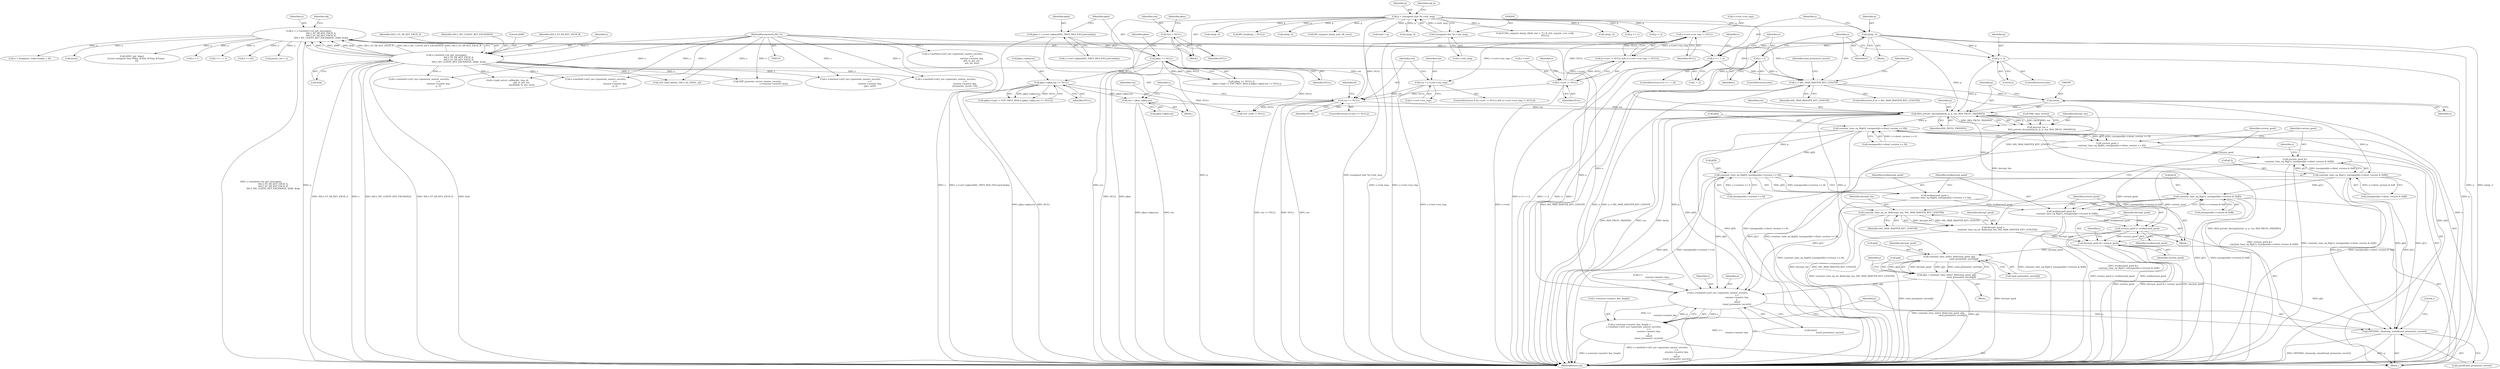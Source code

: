 digraph "0_openssl_3c66a669dfc7b3792f7af0758ea26fe8502ce70c@API" {
"1000385" [label="(Call,RSA_private_decrypt((int)n, p, p, rsa, RSA_PKCS1_PADDING))"];
"1000386" [label="(Call,(int)n)"];
"1000364" [label="(Call,n < SSL_MAX_MASTER_KEY_LENGTH)"];
"1000360" [label="(Call,n = i)"];
"1000330" [label="(Call,n2s(p, i))"];
"1000201" [label="(Call,p = (unsigned char *)s->init_msg)"];
"1000203" [label="(Call,(unsigned char *)s->init_msg)"];
"1000184" [label="(Call,n = s->method->ssl_get_message(s,\n                                   SSL3_ST_SR_KEY_EXCH_A,\n                                   SSL3_ST_SR_KEY_EXCH_B,\n                                   SSL3_MT_CLIENT_KEY_EXCHANGE, 2048, &ok))"];
"1000186" [label="(Call,s->method->ssl_get_message(s,\n                                   SSL3_ST_SR_KEY_EXCH_A,\n                                   SSL3_ST_SR_KEY_EXCH_B,\n                                   SSL3_MT_CLIENT_KEY_EXCHANGE, 2048, &ok))"];
"1000142" [label="(MethodParameterIn,SSL *s)"];
"1000334" [label="(Call,n != i + 2)"];
"1000356" [label="(Call,p -= 2)"];
"1000310" [label="(Call,rsa = pkey->pkey.rsa)"];
"1000295" [label="(Call,pkey->pkey.rsa == NULL)"];
"1000286" [label="(Call,pkey == NULL)"];
"1000273" [label="(Call,pkey = s->cert->pkeys[SSL_PKEY_RSA_ENC].privatekey)"];
"1000260" [label="(Call,rsa == NULL)"];
"1000252" [label="(Call,rsa = s->cert->rsa_tmp)"];
"1000245" [label="(Call,s->cert->rsa_tmp != NULL)"];
"1000240" [label="(Call,s->cert != NULL)"];
"1000151" [label="(Call,*rsa = NULL)"];
"1000383" [label="(Call,decrypt_len =\n            RSA_private_decrypt((int)n, p, p, rsa, RSA_PKCS1_PADDING))"];
"1000396" [label="(Call,constant_time_eq_int_8(decrypt_len, SSL_MAX_MASTER_KEY_LENGTH))"];
"1000394" [label="(Call,decrypt_good =\n            constant_time_eq_int_8(decrypt_len, SSL_MAX_MASTER_KEY_LENGTH))"];
"1000462" [label="(Call,decrypt_good &= version_good)"];
"1000480" [label="(Call,constant_time_select_8(decrypt_good, p[j],\n                                          rand_premaster_secret[j]))"];
"1000476" [label="(Call,p[j] = constant_time_select_8(decrypt_good, p[j],\n                                          rand_premaster_secret[j]))"];
"1000494" [label="(Call,s->method->ssl3_enc->generate_master_secret(s,\n                                                        s->\n                                                        session->master_key,\n                                                        p,\n                                                        sizeof\n                                                        (rand_premaster_secret)))"];
"1000488" [label="(Call,s->session->master_key_length =\n            s->method->ssl3_enc->generate_master_secret(s,\n                                                        s->\n                                                        session->master_key,\n                                                        p,\n                                                        sizeof\n                                                        (rand_premaster_secret)))"];
"1000504" [label="(Call,OPENSSL_cleanse(p, sizeof(rand_premaster_secret)))"];
"1000401" [label="(Call,constant_time_eq_8(p[0], (unsigned)(s->client_version >> 8)))"];
"1000399" [label="(Call,version_good =\n            constant_time_eq_8(p[0], (unsigned)(s->client_version >> 8)))"];
"1000412" [label="(Call,version_good &=\n            constant_time_eq_8(p[1], (unsigned)(s->client_version & 0xff)))"];
"1000459" [label="(Call,version_good |= workaround_good)"];
"1000435" [label="(Call,constant_time_eq_8(p[0], (unsigned)(s->version >> 8)))"];
"1000433" [label="(Call,workaround_good =\n                constant_time_eq_8(p[0], (unsigned)(s->version >> 8)))"];
"1000446" [label="(Call,workaround_good &=\n                constant_time_eq_8(p[1], (unsigned)(s->version & 0xff)))"];
"1000414" [label="(Call,constant_time_eq_8(p[1], (unsigned)(s->client_version & 0xff)))"];
"1000448" [label="(Call,constant_time_eq_8(p[1], (unsigned)(s->version & 0xff)))"];
"1002148" [label="(Call,srvr_ecdh != NULL)"];
"1000241" [label="(Call,s->cert)"];
"1000254" [label="(Call,s->cert->rsa_tmp)"];
"1002056" [label="(Call,start = p)"];
"1001566" [label="(Call,n2s(p, i))"];
"1000355" [label="(ControlStructure,else)"];
"1000383" [label="(Call,decrypt_len =\n            RSA_private_decrypt((int)n, p, p, rsa, RSA_PKCS1_PADDING))"];
"1000435" [label="(Call,constant_time_eq_8(p[0], (unsigned)(s->version >> 8)))"];
"1000494" [label="(Call,s->method->ssl3_enc->generate_master_secret(s,\n                                                        s->\n                                                        session->master_key,\n                                                        p,\n                                                        sizeof\n                                                        (rand_premaster_secret)))"];
"1000321" [label="(Identifier,s)"];
"1000482" [label="(Call,p[j])"];
"1000332" [label="(Identifier,i)"];
"1000452" [label="(Call,(unsigned)(s->version & 0xff))"];
"1000152" [label="(Identifier,rsa)"];
"1000481" [label="(Identifier,decrypt_good)"];
"1001475" [label="(Call,ECDH_compute_key(p, (field_size + 7) / 8, clnt_ecpoint, srvr_ecdh,\n                             NULL))"];
"1000495" [label="(Identifier,s)"];
"1000262" [label="(Identifier,NULL)"];
"1000489" [label="(Call,s->session->master_key_length)"];
"1000344" [label="(Identifier,s)"];
"1000433" [label="(Call,workaround_good =\n                constant_time_eq_8(p[0], (unsigned)(s->version >> 8)))"];
"1001570" [label="(Call,n != i + 2)"];
"1000331" [label="(Identifier,p)"];
"1000463" [label="(Identifier,decrypt_good)"];
"1001616" [label="(Call,s->psk_server_callback(s, tmp_id,\n                                         psk_or_pre_ms,\n                                         sizeof(psk_or_pre_ms)))"];
"1000413" [label="(Identifier,version_good)"];
"1000246" [label="(Call,s->cert->rsa_tmp)"];
"1000289" [label="(Call,(pkey->type != EVP_PKEY_RSA) || (pkey->pkey.rsa == NULL))"];
"1000188" [label="(Identifier,SSL3_ST_SR_KEY_EXCH_A)"];
"1000259" [label="(ControlStructure,if (rsa == NULL))"];
"1000356" [label="(Call,p -= 2)"];
"1000333" [label="(ControlStructure,if (n != i + 2))"];
"1000311" [label="(Identifier,rsa)"];
"1000292" [label="(Identifier,pkey)"];
"1000275" [label="(Call,s->cert->pkeys[SSL_PKEY_RSA_ENC].privatekey)"];
"1000394" [label="(Call,decrypt_good =\n            constant_time_eq_int_8(decrypt_len, SSL_MAX_MASTER_KEY_LENGTH))"];
"1000505" [label="(Identifier,p)"];
"1000310" [label="(Call,rsa = pkey->pkey.rsa)"];
"1002136" [label="(Literal,1)"];
"1000245" [label="(Call,s->cert->rsa_tmp != NULL)"];
"1000329" [label="(Block,)"];
"1000393" [label="(Call,ERR_clear_error())"];
"1000474" [label="(Identifier,j)"];
"1000446" [label="(Call,workaround_good &=\n                constant_time_eq_8(p[1], (unsigned)(s->version & 0xff)))"];
"1000501" [label="(Identifier,p)"];
"1000398" [label="(Identifier,SSL_MAX_MASTER_KEY_LENGTH)"];
"1000205" [label="(Call,s->init_msg)"];
"1000434" [label="(Identifier,workaround_good)"];
"1000203" [label="(Call,(unsigned char *)s->init_msg)"];
"1000335" [label="(Identifier,n)"];
"1000287" [label="(Identifier,pkey)"];
"1000244" [label="(Identifier,NULL)"];
"1000476" [label="(Call,p[j] = constant_time_select_8(decrypt_good, p[j],\n                                          rand_premaster_secret[j]))"];
"1000190" [label="(Identifier,SSL3_MT_CLIENT_KEY_EXCHANGE)"];
"1000462" [label="(Call,decrypt_good &= version_good)"];
"1000459" [label="(Call,version_good |= workaround_good)"];
"1000334" [label="(Call,n != i + 2)"];
"1000788" [label="(Call,s->method->ssl3_enc->generate_master_secret(s,\n                                                        s->\n                                                        session->master_key,\n                                                        p, i))"];
"1000261" [label="(Identifier,rsa)"];
"1000358" [label="(Literal,2)"];
"1000202" [label="(Identifier,p)"];
"1000143" [label="(Block,)"];
"1001525" [label="(Call,s->method->ssl3_enc->generate_master_secret(s,\n                                                        s->\n                                                        session->master_key,\n                                                        p, i))"];
"1000285" [label="(Call,(pkey == NULL) ||\n                (pkey->type != EVP_PKEY_RSA) || (pkey->pkey.rsa == NULL))"];
"1000475" [label="(Block,)"];
"1000184" [label="(Call,n = s->method->ssl_get_message(s,\n                                   SSL3_ST_SR_KEY_EXCH_A,\n                                   SSL3_ST_SR_KEY_EXCH_B,\n                                   SSL3_MT_CLIENT_KEY_EXCHANGE, 2048, &ok))"];
"1000238" [label="(ControlStructure,if ((s->cert != NULL) && (s->cert->rsa_tmp != NULL)))"];
"1000504" [label="(Call,OPENSSL_cleanse(p, sizeof(rand_premaster_secret)))"];
"1000460" [label="(Identifier,version_good)"];
"1000532" [label="(Call,n2s(p, i))"];
"1000191" [label="(Literal,2048)"];
"1000392" [label="(Identifier,RSA_PKCS1_PADDING)"];
"1000389" [label="(Identifier,p)"];
"1000301" [label="(Identifier,NULL)"];
"1000260" [label="(Call,rsa == NULL)"];
"1000273" [label="(Call,pkey = s->cert->pkeys[SSL_PKEY_RSA_ENC].privatekey)"];
"1000397" [label="(Identifier,decrypt_len)"];
"1001346" [label="(Call,n == 0L)"];
"1000288" [label="(Identifier,NULL)"];
"1001423" [label="(Call,p += 1)"];
"1000395" [label="(Identifier,decrypt_good)"];
"1000251" [label="(Identifier,NULL)"];
"1000575" [label="(Call,p -= 2)"];
"1002083" [label="(Call,s->method->ssl3_enc->generate_master_secret(s,\n                                                        s->\n                                                        session->master_key,\n                                                        premaster_secret, 32))"];
"1000414" [label="(Call,constant_time_eq_8(p[1], (unsigned)(s->client_version & 0xff)))"];
"1000847" [label="(Call,n2s(p, i))"];
"1001811" [label="(Call,param_len > n)"];
"1002138" [label="(Call,ssl3_send_alert(s, SSL3_AL_FATAL, al))"];
"1000192" [label="(Call,&ok)"];
"1000363" [label="(ControlStructure,if (n < SSL_MAX_MASTER_KEY_LENGTH))"];
"1000480" [label="(Call,constant_time_select_8(decrypt_good, p[j],\n                                          rand_premaster_secret[j]))"];
"1000856" [label="(Call,n < (long)(enc_ticket.length + 6))"];
"1000385" [label="(Call,RSA_private_decrypt((int)n, p, p, rsa, RSA_PKCS1_PADDING))"];
"1002163" [label="(MethodReturn,int)"];
"1000198" [label="(Call,(int)n)"];
"1000364" [label="(Call,n < SSL_MAX_MASTER_KEY_LENGTH)"];
"1000418" [label="(Call,(unsigned)(s->client_version & 0xff))"];
"1000186" [label="(Call,s->method->ssl_get_message(s,\n                                   SSL3_ST_SR_KEY_EXCH_A,\n                                   SSL3_ST_SR_KEY_EXCH_B,\n                                   SSL3_MT_CLIENT_KEY_EXCHANGE, 2048, &ok))"];
"1001915" [label="(Call,SRP_generate_server_master_secret(s,\n                                               s->session->master_key))"];
"1000362" [label="(Identifier,i)"];
"1000330" [label="(Call,n2s(p, i))"];
"1000400" [label="(Identifier,version_good)"];
"1000366" [label="(Identifier,SSL_MAX_MASTER_KEY_LENGTH)"];
"1001194" [label="(Call,s->method->ssl3_enc->generate_master_secret(s,\n                                                        s->\n                                                        session->master_key,\n                                                        pms, outl))"];
"1000391" [label="(Identifier,rsa)"];
"1002031" [label="(Call,ASN1_get_object\n            ((const unsigned char **)&p, &Tlen, &Ttag, &Tclass,\n             n))"];
"1000153" [label="(Identifier,NULL)"];
"1000295" [label="(Call,pkey->pkey.rsa == NULL)"];
"1000185" [label="(Identifier,n)"];
"1000412" [label="(Call,version_good &=\n            constant_time_eq_8(p[1], (unsigned)(s->client_version & 0xff)))"];
"1000360" [label="(Call,n = i)"];
"1000265" [label="(Identifier,al)"];
"1000384" [label="(Identifier,decrypt_len)"];
"1000431" [label="(Block,)"];
"1000201" [label="(Call,p = (unsigned char *)s->init_msg)"];
"1000725" [label="(Call,BN_bin2bn(p, i, NULL))"];
"1000189" [label="(Identifier,SSL3_ST_SR_KEY_EXCH_B)"];
"1000399" [label="(Call,version_good =\n            constant_time_eq_8(p[0], (unsigned)(s->client_version >> 8)))"];
"1000390" [label="(Identifier,p)"];
"1000272" [label="(Block,)"];
"1000428" [label="(Identifier,s)"];
"1000401" [label="(Call,constant_time_eq_8(p[0], (unsigned)(s->client_version >> 8)))"];
"1001802" [label="(Call,n2s(p, i))"];
"1000357" [label="(Identifier,p)"];
"1000223" [label="(Block,)"];
"1000436" [label="(Call,p[0])"];
"1000296" [label="(Call,pkey->pkey.rsa)"];
"1000415" [label="(Call,p[1])"];
"1000388" [label="(Identifier,n)"];
"1000274" [label="(Identifier,pkey)"];
"1000485" [label="(Call,rand_premaster_secret[j])"];
"1000448" [label="(Call,constant_time_eq_8(p[1], (unsigned)(s->version & 0xff)))"];
"1000187" [label="(Identifier,s)"];
"1000248" [label="(Identifier,s)"];
"1000488" [label="(Call,s->session->master_key_length =\n            s->method->ssl3_enc->generate_master_secret(s,\n                                                        s->\n                                                        session->master_key,\n                                                        p,\n                                                        sizeof\n                                                        (rand_premaster_secret)))"];
"1000365" [label="(Identifier,n)"];
"1000336" [label="(Call,i + 2)"];
"1000286" [label="(Call,pkey == NULL)"];
"1000464" [label="(Identifier,version_good)"];
"1000386" [label="(Call,(int)n)"];
"1000252" [label="(Call,rsa = s->cert->rsa_tmp)"];
"1000502" [label="(Call,sizeof\n                                                        (rand_premaster_secret))"];
"1000361" [label="(Identifier,n)"];
"1000496" [label="(Call,s->\n                                                        session->master_key)"];
"1000461" [label="(Identifier,workaround_good)"];
"1000209" [label="(Identifier,alg_k)"];
"1000447" [label="(Identifier,workaround_good)"];
"1000151" [label="(Call,*rsa = NULL)"];
"1000369" [label="(Identifier,al)"];
"1000253" [label="(Identifier,rsa)"];
"1000506" [label="(Call,sizeof(rand_premaster_secret))"];
"1000477" [label="(Call,p[j])"];
"1000240" [label="(Call,s->cert != NULL)"];
"1000396" [label="(Call,constant_time_eq_int_8(decrypt_len, SSL_MAX_MASTER_KEY_LENGTH))"];
"1000312" [label="(Call,pkey->pkey.rsa)"];
"1000449" [label="(Call,p[1])"];
"1000467" [label="(Identifier,j)"];
"1000402" [label="(Call,p[0])"];
"1000142" [label="(MethodParameterIn,SSL *s)"];
"1000359" [label="(ControlStructure,else)"];
"1000439" [label="(Call,(unsigned)(s->version >> 8))"];
"1000156" [label="(Identifier,pkey)"];
"1000378" [label="(Identifier,rand_premaster_secret)"];
"1000196" [label="(Identifier,ok)"];
"1000528" [label="(Call,n > 1)"];
"1000405" [label="(Call,(unsigned)(s->client_version >> 8))"];
"1000740" [label="(Call,DH_compute_key(p, pub, dh_srvr))"];
"1001773" [label="(Call,s->method->ssl3_enc->generate_master_secret(s,\n                                                        s->\n                                                        session->master_key,\n                                                        psk_or_pre_ms,\n                                                        pre_ms_len))"];
"1000239" [label="(Call,(s->cert != NULL) && (s->cert->rsa_tmp != NULL))"];
"1000385" -> "1000383"  [label="AST: "];
"1000385" -> "1000392"  [label="CFG: "];
"1000386" -> "1000385"  [label="AST: "];
"1000389" -> "1000385"  [label="AST: "];
"1000390" -> "1000385"  [label="AST: "];
"1000391" -> "1000385"  [label="AST: "];
"1000392" -> "1000385"  [label="AST: "];
"1000383" -> "1000385"  [label="CFG: "];
"1000385" -> "1002163"  [label="DDG: RSA_PKCS1_PADDING"];
"1000385" -> "1002163"  [label="DDG: rsa"];
"1000385" -> "1002163"  [label="DDG: (int)n"];
"1000385" -> "1000383"  [label="DDG: p"];
"1000385" -> "1000383"  [label="DDG: (int)n"];
"1000385" -> "1000383"  [label="DDG: rsa"];
"1000385" -> "1000383"  [label="DDG: RSA_PKCS1_PADDING"];
"1000386" -> "1000385"  [label="DDG: n"];
"1000330" -> "1000385"  [label="DDG: p"];
"1000356" -> "1000385"  [label="DDG: p"];
"1000201" -> "1000385"  [label="DDG: p"];
"1000310" -> "1000385"  [label="DDG: rsa"];
"1000260" -> "1000385"  [label="DDG: rsa"];
"1000385" -> "1000401"  [label="DDG: p"];
"1000385" -> "1000414"  [label="DDG: p"];
"1000385" -> "1000435"  [label="DDG: p"];
"1000385" -> "1000448"  [label="DDG: p"];
"1000385" -> "1000480"  [label="DDG: p"];
"1000385" -> "1000494"  [label="DDG: p"];
"1000386" -> "1000388"  [label="CFG: "];
"1000387" -> "1000386"  [label="AST: "];
"1000388" -> "1000386"  [label="AST: "];
"1000389" -> "1000386"  [label="CFG: "];
"1000386" -> "1002163"  [label="DDG: n"];
"1000364" -> "1000386"  [label="DDG: n"];
"1000364" -> "1000363"  [label="AST: "];
"1000364" -> "1000366"  [label="CFG: "];
"1000365" -> "1000364"  [label="AST: "];
"1000366" -> "1000364"  [label="AST: "];
"1000369" -> "1000364"  [label="CFG: "];
"1000378" -> "1000364"  [label="CFG: "];
"1000364" -> "1002163"  [label="DDG: n"];
"1000364" -> "1002163"  [label="DDG: n < SSL_MAX_MASTER_KEY_LENGTH"];
"1000364" -> "1002163"  [label="DDG: SSL_MAX_MASTER_KEY_LENGTH"];
"1000360" -> "1000364"  [label="DDG: n"];
"1000184" -> "1000364"  [label="DDG: n"];
"1000334" -> "1000364"  [label="DDG: n"];
"1000364" -> "1000396"  [label="DDG: SSL_MAX_MASTER_KEY_LENGTH"];
"1000360" -> "1000359"  [label="AST: "];
"1000360" -> "1000362"  [label="CFG: "];
"1000361" -> "1000360"  [label="AST: "];
"1000362" -> "1000360"  [label="AST: "];
"1000365" -> "1000360"  [label="CFG: "];
"1000360" -> "1002163"  [label="DDG: i"];
"1000330" -> "1000360"  [label="DDG: i"];
"1000330" -> "1000329"  [label="AST: "];
"1000330" -> "1000332"  [label="CFG: "];
"1000331" -> "1000330"  [label="AST: "];
"1000332" -> "1000330"  [label="AST: "];
"1000335" -> "1000330"  [label="CFG: "];
"1000330" -> "1002163"  [label="DDG: p"];
"1000330" -> "1002163"  [label="DDG: n2s(p, i)"];
"1000201" -> "1000330"  [label="DDG: p"];
"1000330" -> "1000334"  [label="DDG: i"];
"1000330" -> "1000336"  [label="DDG: i"];
"1000330" -> "1000356"  [label="DDG: p"];
"1000201" -> "1000143"  [label="AST: "];
"1000201" -> "1000203"  [label="CFG: "];
"1000202" -> "1000201"  [label="AST: "];
"1000203" -> "1000201"  [label="AST: "];
"1000209" -> "1000201"  [label="CFG: "];
"1000201" -> "1002163"  [label="DDG: (unsigned char *)s->init_msg"];
"1000201" -> "1002163"  [label="DDG: p"];
"1000203" -> "1000201"  [label="DDG: s->init_msg"];
"1000201" -> "1000532"  [label="DDG: p"];
"1000201" -> "1000575"  [label="DDG: p"];
"1000201" -> "1000725"  [label="DDG: p"];
"1000201" -> "1000740"  [label="DDG: p"];
"1000201" -> "1000847"  [label="DDG: p"];
"1000201" -> "1001423"  [label="DDG: p"];
"1000201" -> "1001475"  [label="DDG: p"];
"1000201" -> "1001566"  [label="DDG: p"];
"1000201" -> "1001802"  [label="DDG: p"];
"1000201" -> "1002056"  [label="DDG: p"];
"1000203" -> "1000205"  [label="CFG: "];
"1000204" -> "1000203"  [label="AST: "];
"1000205" -> "1000203"  [label="AST: "];
"1000203" -> "1002163"  [label="DDG: s->init_msg"];
"1000184" -> "1000143"  [label="AST: "];
"1000184" -> "1000186"  [label="CFG: "];
"1000185" -> "1000184"  [label="AST: "];
"1000186" -> "1000184"  [label="AST: "];
"1000196" -> "1000184"  [label="CFG: "];
"1000184" -> "1002163"  [label="DDG: s->method->ssl_get_message(s,\n                                   SSL3_ST_SR_KEY_EXCH_A,\n                                   SSL3_ST_SR_KEY_EXCH_B,\n                                   SSL3_MT_CLIENT_KEY_EXCHANGE, 2048, &ok)"];
"1000184" -> "1002163"  [label="DDG: n"];
"1000186" -> "1000184"  [label="DDG: s"];
"1000186" -> "1000184"  [label="DDG: 2048"];
"1000186" -> "1000184"  [label="DDG: &ok"];
"1000186" -> "1000184"  [label="DDG: SSL3_ST_SR_KEY_EXCH_A"];
"1000186" -> "1000184"  [label="DDG: SSL3_MT_CLIENT_KEY_EXCHANGE"];
"1000186" -> "1000184"  [label="DDG: SSL3_ST_SR_KEY_EXCH_B"];
"1000184" -> "1000198"  [label="DDG: n"];
"1000184" -> "1000334"  [label="DDG: n"];
"1000184" -> "1000528"  [label="DDG: n"];
"1000184" -> "1000856"  [label="DDG: n"];
"1000184" -> "1001346"  [label="DDG: n"];
"1000184" -> "1001570"  [label="DDG: n"];
"1000184" -> "1001811"  [label="DDG: n"];
"1000184" -> "1002031"  [label="DDG: n"];
"1000186" -> "1000192"  [label="CFG: "];
"1000187" -> "1000186"  [label="AST: "];
"1000188" -> "1000186"  [label="AST: "];
"1000189" -> "1000186"  [label="AST: "];
"1000190" -> "1000186"  [label="AST: "];
"1000191" -> "1000186"  [label="AST: "];
"1000192" -> "1000186"  [label="AST: "];
"1000186" -> "1002163"  [label="DDG: SSL3_ST_SR_KEY_EXCH_A"];
"1000186" -> "1002163"  [label="DDG: s"];
"1000186" -> "1002163"  [label="DDG: SSL3_MT_CLIENT_KEY_EXCHANGE"];
"1000186" -> "1002163"  [label="DDG: SSL3_ST_SR_KEY_EXCH_B"];
"1000186" -> "1002163"  [label="DDG: &ok"];
"1000142" -> "1000186"  [label="DDG: s"];
"1000186" -> "1000494"  [label="DDG: s"];
"1000186" -> "1000788"  [label="DDG: s"];
"1000186" -> "1001194"  [label="DDG: s"];
"1000186" -> "1001525"  [label="DDG: s"];
"1000186" -> "1001616"  [label="DDG: s"];
"1000186" -> "1001915"  [label="DDG: s"];
"1000186" -> "1002083"  [label="DDG: s"];
"1000186" -> "1002138"  [label="DDG: s"];
"1000142" -> "1000141"  [label="AST: "];
"1000142" -> "1002163"  [label="DDG: s"];
"1000142" -> "1000494"  [label="DDG: s"];
"1000142" -> "1000788"  [label="DDG: s"];
"1000142" -> "1001194"  [label="DDG: s"];
"1000142" -> "1001525"  [label="DDG: s"];
"1000142" -> "1001616"  [label="DDG: s"];
"1000142" -> "1001773"  [label="DDG: s"];
"1000142" -> "1001915"  [label="DDG: s"];
"1000142" -> "1002083"  [label="DDG: s"];
"1000142" -> "1002138"  [label="DDG: s"];
"1000334" -> "1000333"  [label="AST: "];
"1000334" -> "1000336"  [label="CFG: "];
"1000335" -> "1000334"  [label="AST: "];
"1000336" -> "1000334"  [label="AST: "];
"1000344" -> "1000334"  [label="CFG: "];
"1000361" -> "1000334"  [label="CFG: "];
"1000334" -> "1002163"  [label="DDG: n != i + 2"];
"1000334" -> "1002163"  [label="DDG: i + 2"];
"1000334" -> "1002163"  [label="DDG: n"];
"1000356" -> "1000355"  [label="AST: "];
"1000356" -> "1000358"  [label="CFG: "];
"1000357" -> "1000356"  [label="AST: "];
"1000358" -> "1000356"  [label="AST: "];
"1000365" -> "1000356"  [label="CFG: "];
"1000356" -> "1002163"  [label="DDG: p"];
"1000310" -> "1000272"  [label="AST: "];
"1000310" -> "1000312"  [label="CFG: "];
"1000311" -> "1000310"  [label="AST: "];
"1000312" -> "1000310"  [label="AST: "];
"1000321" -> "1000310"  [label="CFG: "];
"1000310" -> "1002163"  [label="DDG: pkey->pkey.rsa"];
"1000310" -> "1002163"  [label="DDG: rsa"];
"1000295" -> "1000310"  [label="DDG: pkey->pkey.rsa"];
"1000295" -> "1000289"  [label="AST: "];
"1000295" -> "1000301"  [label="CFG: "];
"1000296" -> "1000295"  [label="AST: "];
"1000301" -> "1000295"  [label="AST: "];
"1000289" -> "1000295"  [label="CFG: "];
"1000295" -> "1002163"  [label="DDG: pkey->pkey.rsa"];
"1000295" -> "1002163"  [label="DDG: NULL"];
"1000295" -> "1000289"  [label="DDG: pkey->pkey.rsa"];
"1000295" -> "1000289"  [label="DDG: NULL"];
"1000286" -> "1000295"  [label="DDG: NULL"];
"1000295" -> "1002148"  [label="DDG: NULL"];
"1000286" -> "1000285"  [label="AST: "];
"1000286" -> "1000288"  [label="CFG: "];
"1000287" -> "1000286"  [label="AST: "];
"1000288" -> "1000286"  [label="AST: "];
"1000292" -> "1000286"  [label="CFG: "];
"1000285" -> "1000286"  [label="CFG: "];
"1000286" -> "1002163"  [label="DDG: pkey"];
"1000286" -> "1002163"  [label="DDG: NULL"];
"1000286" -> "1000285"  [label="DDG: pkey"];
"1000286" -> "1000285"  [label="DDG: NULL"];
"1000273" -> "1000286"  [label="DDG: pkey"];
"1000286" -> "1002148"  [label="DDG: NULL"];
"1000273" -> "1000272"  [label="AST: "];
"1000273" -> "1000275"  [label="CFG: "];
"1000274" -> "1000273"  [label="AST: "];
"1000275" -> "1000273"  [label="AST: "];
"1000287" -> "1000273"  [label="CFG: "];
"1000273" -> "1002163"  [label="DDG: s->cert->pkeys[SSL_PKEY_RSA_ENC].privatekey"];
"1000260" -> "1000259"  [label="AST: "];
"1000260" -> "1000262"  [label="CFG: "];
"1000261" -> "1000260"  [label="AST: "];
"1000262" -> "1000260"  [label="AST: "];
"1000265" -> "1000260"  [label="CFG: "];
"1000321" -> "1000260"  [label="CFG: "];
"1000260" -> "1002163"  [label="DDG: rsa == NULL"];
"1000260" -> "1002163"  [label="DDG: NULL"];
"1000260" -> "1002163"  [label="DDG: rsa"];
"1000252" -> "1000260"  [label="DDG: rsa"];
"1000151" -> "1000260"  [label="DDG: rsa"];
"1000245" -> "1000260"  [label="DDG: NULL"];
"1000240" -> "1000260"  [label="DDG: NULL"];
"1000260" -> "1002148"  [label="DDG: NULL"];
"1000252" -> "1000238"  [label="AST: "];
"1000252" -> "1000254"  [label="CFG: "];
"1000253" -> "1000252"  [label="AST: "];
"1000254" -> "1000252"  [label="AST: "];
"1000261" -> "1000252"  [label="CFG: "];
"1000252" -> "1002163"  [label="DDG: s->cert->rsa_tmp"];
"1000245" -> "1000252"  [label="DDG: s->cert->rsa_tmp"];
"1000245" -> "1000239"  [label="AST: "];
"1000245" -> "1000251"  [label="CFG: "];
"1000246" -> "1000245"  [label="AST: "];
"1000251" -> "1000245"  [label="AST: "];
"1000239" -> "1000245"  [label="CFG: "];
"1000245" -> "1002163"  [label="DDG: s->cert->rsa_tmp"];
"1000245" -> "1000239"  [label="DDG: s->cert->rsa_tmp"];
"1000245" -> "1000239"  [label="DDG: NULL"];
"1000240" -> "1000245"  [label="DDG: NULL"];
"1000240" -> "1000239"  [label="AST: "];
"1000240" -> "1000244"  [label="CFG: "];
"1000241" -> "1000240"  [label="AST: "];
"1000244" -> "1000240"  [label="AST: "];
"1000248" -> "1000240"  [label="CFG: "];
"1000239" -> "1000240"  [label="CFG: "];
"1000240" -> "1002163"  [label="DDG: s->cert"];
"1000240" -> "1000239"  [label="DDG: s->cert"];
"1000240" -> "1000239"  [label="DDG: NULL"];
"1000151" -> "1000143"  [label="AST: "];
"1000151" -> "1000153"  [label="CFG: "];
"1000152" -> "1000151"  [label="AST: "];
"1000153" -> "1000151"  [label="AST: "];
"1000156" -> "1000151"  [label="CFG: "];
"1000151" -> "1002163"  [label="DDG: rsa"];
"1000383" -> "1000223"  [label="AST: "];
"1000384" -> "1000383"  [label="AST: "];
"1000393" -> "1000383"  [label="CFG: "];
"1000383" -> "1002163"  [label="DDG: RSA_private_decrypt((int)n, p, p, rsa, RSA_PKCS1_PADDING)"];
"1000383" -> "1000396"  [label="DDG: decrypt_len"];
"1000396" -> "1000394"  [label="AST: "];
"1000396" -> "1000398"  [label="CFG: "];
"1000397" -> "1000396"  [label="AST: "];
"1000398" -> "1000396"  [label="AST: "];
"1000394" -> "1000396"  [label="CFG: "];
"1000396" -> "1002163"  [label="DDG: decrypt_len"];
"1000396" -> "1002163"  [label="DDG: SSL_MAX_MASTER_KEY_LENGTH"];
"1000396" -> "1000394"  [label="DDG: decrypt_len"];
"1000396" -> "1000394"  [label="DDG: SSL_MAX_MASTER_KEY_LENGTH"];
"1000394" -> "1000223"  [label="AST: "];
"1000395" -> "1000394"  [label="AST: "];
"1000400" -> "1000394"  [label="CFG: "];
"1000394" -> "1002163"  [label="DDG: constant_time_eq_int_8(decrypt_len, SSL_MAX_MASTER_KEY_LENGTH)"];
"1000394" -> "1000462"  [label="DDG: decrypt_good"];
"1000462" -> "1000223"  [label="AST: "];
"1000462" -> "1000464"  [label="CFG: "];
"1000463" -> "1000462"  [label="AST: "];
"1000464" -> "1000462"  [label="AST: "];
"1000467" -> "1000462"  [label="CFG: "];
"1000462" -> "1002163"  [label="DDG: decrypt_good"];
"1000462" -> "1002163"  [label="DDG: version_good"];
"1000462" -> "1002163"  [label="DDG: decrypt_good &= version_good"];
"1000459" -> "1000462"  [label="DDG: version_good"];
"1000412" -> "1000462"  [label="DDG: version_good"];
"1000462" -> "1000480"  [label="DDG: decrypt_good"];
"1000480" -> "1000476"  [label="AST: "];
"1000480" -> "1000485"  [label="CFG: "];
"1000481" -> "1000480"  [label="AST: "];
"1000482" -> "1000480"  [label="AST: "];
"1000485" -> "1000480"  [label="AST: "];
"1000476" -> "1000480"  [label="CFG: "];
"1000480" -> "1002163"  [label="DDG: decrypt_good"];
"1000480" -> "1002163"  [label="DDG: rand_premaster_secret[j]"];
"1000480" -> "1000476"  [label="DDG: decrypt_good"];
"1000480" -> "1000476"  [label="DDG: p[j]"];
"1000480" -> "1000476"  [label="DDG: rand_premaster_secret[j]"];
"1000476" -> "1000480"  [label="DDG: p[j]"];
"1000476" -> "1000475"  [label="AST: "];
"1000477" -> "1000476"  [label="AST: "];
"1000474" -> "1000476"  [label="CFG: "];
"1000476" -> "1002163"  [label="DDG: p[j]"];
"1000476" -> "1002163"  [label="DDG: constant_time_select_8(decrypt_good, p[j],\n                                          rand_premaster_secret[j])"];
"1000476" -> "1000494"  [label="DDG: p[j]"];
"1000476" -> "1000504"  [label="DDG: p[j]"];
"1000494" -> "1000488"  [label="AST: "];
"1000494" -> "1000502"  [label="CFG: "];
"1000495" -> "1000494"  [label="AST: "];
"1000496" -> "1000494"  [label="AST: "];
"1000501" -> "1000494"  [label="AST: "];
"1000502" -> "1000494"  [label="AST: "];
"1000488" -> "1000494"  [label="CFG: "];
"1000494" -> "1002163"  [label="DDG: s->\n                                                        session->master_key"];
"1000494" -> "1002163"  [label="DDG: s"];
"1000494" -> "1000488"  [label="DDG: s"];
"1000494" -> "1000488"  [label="DDG: s->\n                                                        session->master_key"];
"1000494" -> "1000488"  [label="DDG: p"];
"1000435" -> "1000494"  [label="DDG: p[0]"];
"1000401" -> "1000494"  [label="DDG: p[0]"];
"1000414" -> "1000494"  [label="DDG: p[1]"];
"1000448" -> "1000494"  [label="DDG: p[1]"];
"1000494" -> "1000504"  [label="DDG: p"];
"1000488" -> "1000223"  [label="AST: "];
"1000489" -> "1000488"  [label="AST: "];
"1000505" -> "1000488"  [label="CFG: "];
"1000488" -> "1002163"  [label="DDG: s->session->master_key_length"];
"1000488" -> "1002163"  [label="DDG: s->method->ssl3_enc->generate_master_secret(s,\n                                                        s->\n                                                        session->master_key,\n                                                        p,\n                                                        sizeof\n                                                        (rand_premaster_secret))"];
"1000504" -> "1000223"  [label="AST: "];
"1000504" -> "1000506"  [label="CFG: "];
"1000505" -> "1000504"  [label="AST: "];
"1000506" -> "1000504"  [label="AST: "];
"1002136" -> "1000504"  [label="CFG: "];
"1000504" -> "1002163"  [label="DDG: p"];
"1000504" -> "1002163"  [label="DDG: OPENSSL_cleanse(p, sizeof(rand_premaster_secret))"];
"1000435" -> "1000504"  [label="DDG: p[0]"];
"1000401" -> "1000504"  [label="DDG: p[0]"];
"1000414" -> "1000504"  [label="DDG: p[1]"];
"1000448" -> "1000504"  [label="DDG: p[1]"];
"1000401" -> "1000399"  [label="AST: "];
"1000401" -> "1000405"  [label="CFG: "];
"1000402" -> "1000401"  [label="AST: "];
"1000405" -> "1000401"  [label="AST: "];
"1000399" -> "1000401"  [label="CFG: "];
"1000401" -> "1002163"  [label="DDG: (unsigned)(s->client_version >> 8)"];
"1000401" -> "1002163"  [label="DDG: p[0]"];
"1000401" -> "1000399"  [label="DDG: p[0]"];
"1000401" -> "1000399"  [label="DDG: (unsigned)(s->client_version >> 8)"];
"1000405" -> "1000401"  [label="DDG: s->client_version >> 8"];
"1000401" -> "1000435"  [label="DDG: p[0]"];
"1000399" -> "1000223"  [label="AST: "];
"1000400" -> "1000399"  [label="AST: "];
"1000413" -> "1000399"  [label="CFG: "];
"1000399" -> "1002163"  [label="DDG: constant_time_eq_8(p[0], (unsigned)(s->client_version >> 8))"];
"1000399" -> "1000412"  [label="DDG: version_good"];
"1000412" -> "1000223"  [label="AST: "];
"1000412" -> "1000414"  [label="CFG: "];
"1000413" -> "1000412"  [label="AST: "];
"1000414" -> "1000412"  [label="AST: "];
"1000428" -> "1000412"  [label="CFG: "];
"1000412" -> "1002163"  [label="DDG: version_good &=\n            constant_time_eq_8(p[1], (unsigned)(s->client_version & 0xff))"];
"1000412" -> "1002163"  [label="DDG: constant_time_eq_8(p[1], (unsigned)(s->client_version & 0xff))"];
"1000414" -> "1000412"  [label="DDG: p[1]"];
"1000414" -> "1000412"  [label="DDG: (unsigned)(s->client_version & 0xff)"];
"1000412" -> "1000459"  [label="DDG: version_good"];
"1000459" -> "1000431"  [label="AST: "];
"1000459" -> "1000461"  [label="CFG: "];
"1000460" -> "1000459"  [label="AST: "];
"1000461" -> "1000459"  [label="AST: "];
"1000463" -> "1000459"  [label="CFG: "];
"1000459" -> "1002163"  [label="DDG: workaround_good"];
"1000459" -> "1002163"  [label="DDG: version_good |= workaround_good"];
"1000446" -> "1000459"  [label="DDG: workaround_good"];
"1000435" -> "1000433"  [label="AST: "];
"1000435" -> "1000439"  [label="CFG: "];
"1000436" -> "1000435"  [label="AST: "];
"1000439" -> "1000435"  [label="AST: "];
"1000433" -> "1000435"  [label="CFG: "];
"1000435" -> "1002163"  [label="DDG: p[0]"];
"1000435" -> "1002163"  [label="DDG: (unsigned)(s->version >> 8)"];
"1000435" -> "1000433"  [label="DDG: p[0]"];
"1000435" -> "1000433"  [label="DDG: (unsigned)(s->version >> 8)"];
"1000439" -> "1000435"  [label="DDG: s->version >> 8"];
"1000433" -> "1000431"  [label="AST: "];
"1000434" -> "1000433"  [label="AST: "];
"1000447" -> "1000433"  [label="CFG: "];
"1000433" -> "1002163"  [label="DDG: constant_time_eq_8(p[0], (unsigned)(s->version >> 8))"];
"1000433" -> "1000446"  [label="DDG: workaround_good"];
"1000446" -> "1000431"  [label="AST: "];
"1000446" -> "1000448"  [label="CFG: "];
"1000447" -> "1000446"  [label="AST: "];
"1000448" -> "1000446"  [label="AST: "];
"1000460" -> "1000446"  [label="CFG: "];
"1000446" -> "1002163"  [label="DDG: workaround_good &=\n                constant_time_eq_8(p[1], (unsigned)(s->version & 0xff))"];
"1000446" -> "1002163"  [label="DDG: constant_time_eq_8(p[1], (unsigned)(s->version & 0xff))"];
"1000448" -> "1000446"  [label="DDG: p[1]"];
"1000448" -> "1000446"  [label="DDG: (unsigned)(s->version & 0xff)"];
"1000414" -> "1000418"  [label="CFG: "];
"1000415" -> "1000414"  [label="AST: "];
"1000418" -> "1000414"  [label="AST: "];
"1000414" -> "1002163"  [label="DDG: (unsigned)(s->client_version & 0xff)"];
"1000414" -> "1002163"  [label="DDG: p[1]"];
"1000418" -> "1000414"  [label="DDG: s->client_version & 0xff"];
"1000414" -> "1000448"  [label="DDG: p[1]"];
"1000448" -> "1000452"  [label="CFG: "];
"1000449" -> "1000448"  [label="AST: "];
"1000452" -> "1000448"  [label="AST: "];
"1000448" -> "1002163"  [label="DDG: (unsigned)(s->version & 0xff)"];
"1000448" -> "1002163"  [label="DDG: p[1]"];
"1000452" -> "1000448"  [label="DDG: s->version & 0xff"];
}
